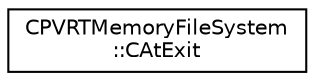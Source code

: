 digraph "Graphical Class Hierarchy"
{
  edge [fontname="Helvetica",fontsize="10",labelfontname="Helvetica",labelfontsize="10"];
  node [fontname="Helvetica",fontsize="10",shape=record];
  rankdir="LR";
  Node1 [label="CPVRTMemoryFileSystem\l::CAtExit",height=0.2,width=0.4,color="black", fillcolor="white", style="filled",URL="$class_c_p_v_r_t_memory_file_system_1_1_c_at_exit.html",tooltip="Provides a deconstructor for platforms that don&#39;t support the atexit() function. "];
}

